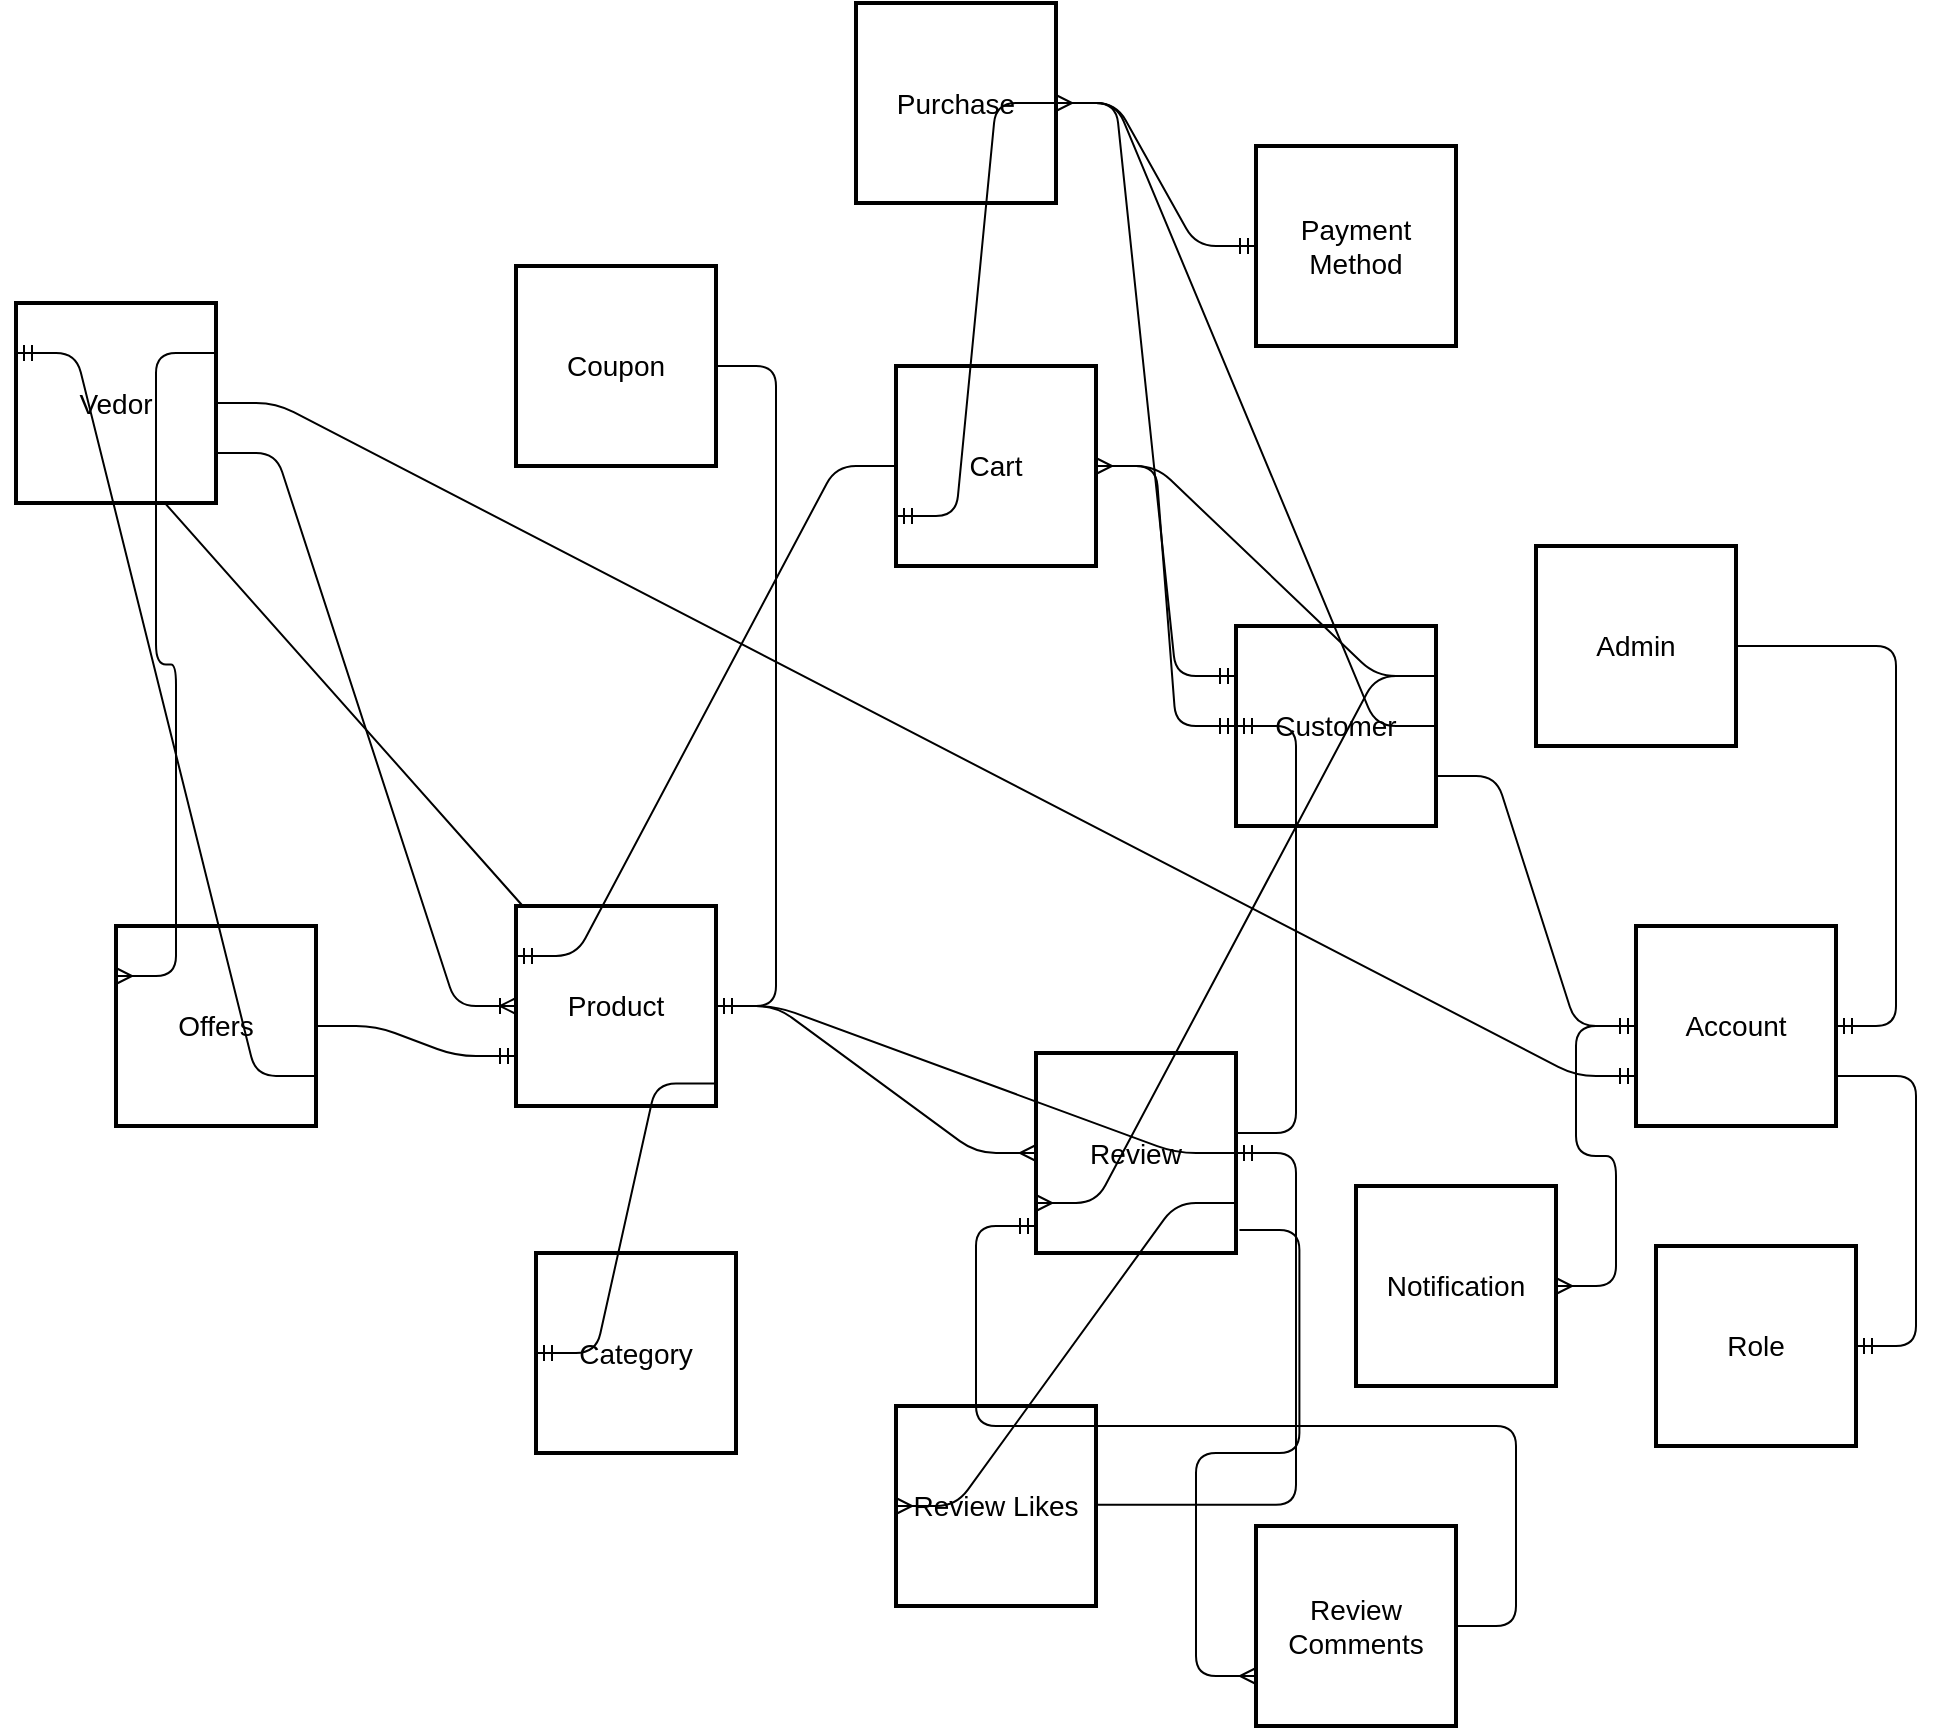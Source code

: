 <mxfile version="11.0.0" type="device"><diagram name="Page-1" id="e56a1550-8fbb-45ad-956c-1786394a9013"><mxGraphModel dx="1030" dy="1633" grid="1" gridSize="10" guides="1" tooltips="1" connect="1" arrows="1" fold="1" page="1" pageScale="1" pageWidth="1100" pageHeight="850" background="#ffffff" math="0" shadow="0"><root><mxCell id="0"/><mxCell id="1" parent="0"/><mxCell id="DLS9Mcrm1oblqEPkGfSg-24" value="" style="edgeStyle=entityRelationEdgeStyle;fontSize=12;html=1;endArrow=ERmandOne;exitX=1;exitY=0.75;exitDx=0;exitDy=0;entryX=0;entryY=0.5;entryDx=0;entryDy=0;" edge="1" parent="1" source="DLS9Mcrm1oblqEPkGfSg-14" target="DLS9Mcrm1oblqEPkGfSg-13"><mxGeometry width="100" height="100" relative="1" as="geometry"><mxPoint x="590" y="280" as="sourcePoint"/><mxPoint x="170" y="630" as="targetPoint"/></mxGeometry></mxCell><mxCell id="DLS9Mcrm1oblqEPkGfSg-1" value="Admin" style="strokeWidth=2;whiteSpace=wrap;html=1;align=center;fontSize=14;" vertex="1" parent="1"><mxGeometry x="980" y="20" width="100" height="100" as="geometry"/></mxCell><mxCell id="DLS9Mcrm1oblqEPkGfSg-2" value="Offers" style="strokeWidth=2;whiteSpace=wrap;html=1;align=center;fontSize=14;" vertex="1" parent="1"><mxGeometry x="270" y="210" width="100" height="100" as="geometry"/></mxCell><mxCell id="DLS9Mcrm1oblqEPkGfSg-3" value="Account" style="strokeWidth=2;whiteSpace=wrap;html=1;align=center;fontSize=14;" vertex="1" parent="1"><mxGeometry x="1030" y="210" width="100" height="100" as="geometry"/></mxCell><mxCell id="DLS9Mcrm1oblqEPkGfSg-4" value="Notification" style="strokeWidth=2;whiteSpace=wrap;html=1;align=center;fontSize=14;" vertex="1" parent="1"><mxGeometry x="890" y="340" width="100" height="100" as="geometry"/></mxCell><mxCell id="DLS9Mcrm1oblqEPkGfSg-5" value="Coupon" style="strokeWidth=2;whiteSpace=wrap;html=1;align=center;fontSize=14;" vertex="1" parent="1"><mxGeometry x="470" y="-120" width="100" height="100" as="geometry"/></mxCell><mxCell id="DLS9Mcrm1oblqEPkGfSg-6" value="Purchase" style="strokeWidth=2;whiteSpace=wrap;html=1;align=center;fontSize=14;" vertex="1" parent="1"><mxGeometry x="640" y="-251.5" width="100" height="100" as="geometry"/></mxCell><mxCell id="DLS9Mcrm1oblqEPkGfSg-7" value="Payment Method" style="strokeWidth=2;whiteSpace=wrap;html=1;align=center;fontSize=14;" vertex="1" parent="1"><mxGeometry x="840" y="-180" width="100" height="100" as="geometry"/></mxCell><mxCell id="DLS9Mcrm1oblqEPkGfSg-8" value="Review Comments" style="strokeWidth=2;whiteSpace=wrap;html=1;align=center;fontSize=14;" vertex="1" parent="1"><mxGeometry x="840" y="510" width="100" height="100" as="geometry"/></mxCell><mxCell id="DLS9Mcrm1oblqEPkGfSg-9" value="Cart" style="strokeWidth=2;whiteSpace=wrap;html=1;align=center;fontSize=14;" vertex="1" parent="1"><mxGeometry x="660" y="-70" width="100" height="100" as="geometry"/></mxCell><mxCell id="DLS9Mcrm1oblqEPkGfSg-10" value="Review Likes" style="strokeWidth=2;whiteSpace=wrap;html=1;align=center;fontSize=14;" vertex="1" parent="1"><mxGeometry x="660" y="450" width="100" height="100" as="geometry"/></mxCell><mxCell id="DLS9Mcrm1oblqEPkGfSg-11" value="Role" style="strokeWidth=2;whiteSpace=wrap;html=1;align=center;fontSize=14;" vertex="1" parent="1"><mxGeometry x="1040" y="370" width="100" height="100" as="geometry"/></mxCell><mxCell id="DLS9Mcrm1oblqEPkGfSg-12" value="Category" style="strokeWidth=2;whiteSpace=wrap;html=1;align=center;fontSize=14;" vertex="1" parent="1"><mxGeometry x="480" y="373.5" width="100" height="100" as="geometry"/></mxCell><mxCell id="DLS9Mcrm1oblqEPkGfSg-13" value="Vedor" style="strokeWidth=2;whiteSpace=wrap;html=1;align=center;fontSize=14;" vertex="1" parent="1"><mxGeometry x="220" y="-101.5" width="100" height="100" as="geometry"/></mxCell><mxCell id="DLS9Mcrm1oblqEPkGfSg-14" value="Product" style="strokeWidth=2;whiteSpace=wrap;html=1;align=center;fontSize=14;" vertex="1" parent="1"><mxGeometry x="470" y="200" width="100" height="100" as="geometry"/></mxCell><mxCell id="DLS9Mcrm1oblqEPkGfSg-15" value="Review" style="strokeWidth=2;whiteSpace=wrap;html=1;align=center;fontSize=14;" vertex="1" parent="1"><mxGeometry x="730" y="273.5" width="100" height="100" as="geometry"/></mxCell><mxCell id="DLS9Mcrm1oblqEPkGfSg-16" value="Customer" style="strokeWidth=2;whiteSpace=wrap;html=1;align=center;fontSize=14;" vertex="1" parent="1"><mxGeometry x="830" y="60" width="100" height="100" as="geometry"/></mxCell><mxCell id="DLS9Mcrm1oblqEPkGfSg-17" value="" style="edgeStyle=entityRelationEdgeStyle;fontSize=12;html=1;endArrow=ERmandOne;" edge="1" parent="1" source="DLS9Mcrm1oblqEPkGfSg-1" target="DLS9Mcrm1oblqEPkGfSg-3"><mxGeometry width="100" height="100" relative="1" as="geometry"><mxPoint x="280" y="680" as="sourcePoint"/><mxPoint x="1020" y="140" as="targetPoint"/></mxGeometry></mxCell><mxCell id="DLS9Mcrm1oblqEPkGfSg-20" value="" style="edgeStyle=entityRelationEdgeStyle;fontSize=12;html=1;endArrow=ERmandOne;exitX=1;exitY=0.75;exitDx=0;exitDy=0;" edge="1" parent="1" source="DLS9Mcrm1oblqEPkGfSg-3" target="DLS9Mcrm1oblqEPkGfSg-11"><mxGeometry width="100" height="100" relative="1" as="geometry"><mxPoint x="950" y="610" as="sourcePoint"/><mxPoint x="1050" y="510" as="targetPoint"/></mxGeometry></mxCell><mxCell id="DLS9Mcrm1oblqEPkGfSg-21" value="" style="edgeStyle=entityRelationEdgeStyle;fontSize=12;html=1;endArrow=ERmandOne;exitX=1;exitY=0.75;exitDx=0;exitDy=0;entryX=0;entryY=0.5;entryDx=0;entryDy=0;" edge="1" parent="1" source="DLS9Mcrm1oblqEPkGfSg-16" target="DLS9Mcrm1oblqEPkGfSg-3"><mxGeometry width="100" height="100" relative="1" as="geometry"><mxPoint x="910" y="240" as="sourcePoint"/><mxPoint x="1010" y="140" as="targetPoint"/></mxGeometry></mxCell><mxCell id="DLS9Mcrm1oblqEPkGfSg-22" value="" style="edgeStyle=entityRelationEdgeStyle;fontSize=12;html=1;endArrow=ERmandOne;entryX=0;entryY=0.75;entryDx=0;entryDy=0;" edge="1" parent="1" source="DLS9Mcrm1oblqEPkGfSg-13" target="DLS9Mcrm1oblqEPkGfSg-3"><mxGeometry width="100" height="100" relative="1" as="geometry"><mxPoint x="670" y="260" as="sourcePoint"/><mxPoint x="770" y="160" as="targetPoint"/></mxGeometry></mxCell><mxCell id="DLS9Mcrm1oblqEPkGfSg-23" value="" style="edgeStyle=entityRelationEdgeStyle;fontSize=12;html=1;endArrow=ERoneToMany;exitX=1;exitY=0.75;exitDx=0;exitDy=0;entryX=0;entryY=0.5;entryDx=0;entryDy=0;" edge="1" parent="1" source="DLS9Mcrm1oblqEPkGfSg-13" target="DLS9Mcrm1oblqEPkGfSg-14"><mxGeometry width="100" height="100" relative="1" as="geometry"><mxPoint x="110" y="730" as="sourcePoint"/><mxPoint x="210" y="630" as="targetPoint"/></mxGeometry></mxCell><mxCell id="DLS9Mcrm1oblqEPkGfSg-27" value="" style="edgeStyle=entityRelationEdgeStyle;fontSize=12;html=1;endArrow=ERmandOne;exitX=1;exitY=0.887;exitDx=0;exitDy=0;exitPerimeter=0;entryX=0;entryY=0.5;entryDx=0;entryDy=0;" edge="1" parent="1" source="DLS9Mcrm1oblqEPkGfSg-14" target="DLS9Mcrm1oblqEPkGfSg-12"><mxGeometry width="100" height="100" relative="1" as="geometry"><mxPoint x="70" y="730" as="sourcePoint"/><mxPoint x="170" y="630" as="targetPoint"/></mxGeometry></mxCell><mxCell id="DLS9Mcrm1oblqEPkGfSg-28" value="" style="edgeStyle=entityRelationEdgeStyle;fontSize=12;html=1;endArrow=ERmandOne;exitX=1;exitY=0.4;exitDx=0;exitDy=0;exitPerimeter=0;entryX=0;entryY=0.5;entryDx=0;entryDy=0;" edge="1" parent="1" source="DLS9Mcrm1oblqEPkGfSg-15" target="DLS9Mcrm1oblqEPkGfSg-16"><mxGeometry width="100" height="100" relative="1" as="geometry"><mxPoint x="40" y="800" as="sourcePoint"/><mxPoint x="140" y="700" as="targetPoint"/></mxGeometry></mxCell><mxCell id="DLS9Mcrm1oblqEPkGfSg-29" value="" style="edgeStyle=entityRelationEdgeStyle;fontSize=12;html=1;endArrow=ERmandOne;exitX=1;exitY=0.5;exitDx=0;exitDy=0;" edge="1" parent="1" source="DLS9Mcrm1oblqEPkGfSg-15" target="DLS9Mcrm1oblqEPkGfSg-14"><mxGeometry width="100" height="100" relative="1" as="geometry"><mxPoint x="40" y="800" as="sourcePoint"/><mxPoint x="140" y="700" as="targetPoint"/></mxGeometry></mxCell><mxCell id="DLS9Mcrm1oblqEPkGfSg-31" value="" style="edgeStyle=entityRelationEdgeStyle;fontSize=12;html=1;endArrow=ERmany;entryX=0;entryY=0.5;entryDx=0;entryDy=0;" edge="1" parent="1" source="DLS9Mcrm1oblqEPkGfSg-14" target="DLS9Mcrm1oblqEPkGfSg-15"><mxGeometry width="100" height="100" relative="1" as="geometry"><mxPoint x="40" y="800" as="sourcePoint"/><mxPoint x="140" y="700" as="targetPoint"/></mxGeometry></mxCell><mxCell id="DLS9Mcrm1oblqEPkGfSg-32" value="" style="edgeStyle=entityRelationEdgeStyle;fontSize=12;html=1;endArrow=ERmany;exitX=1;exitY=0.25;exitDx=0;exitDy=0;entryX=0;entryY=0.75;entryDx=0;entryDy=0;" edge="1" parent="1" source="DLS9Mcrm1oblqEPkGfSg-16" target="DLS9Mcrm1oblqEPkGfSg-15"><mxGeometry width="100" height="100" relative="1" as="geometry"><mxPoint x="40" y="800" as="sourcePoint"/><mxPoint x="140" y="700" as="targetPoint"/></mxGeometry></mxCell><mxCell id="DLS9Mcrm1oblqEPkGfSg-33" value="" style="edgeStyle=entityRelationEdgeStyle;fontSize=12;html=1;endArrow=ERmandOne;exitX=1;exitY=0.5;exitDx=0;exitDy=0;" edge="1" parent="1" target="DLS9Mcrm1oblqEPkGfSg-15"><mxGeometry width="100" height="100" relative="1" as="geometry"><mxPoint x="759" y="499.333" as="sourcePoint"/><mxPoint x="940" y="370" as="targetPoint"/></mxGeometry></mxCell><mxCell id="DLS9Mcrm1oblqEPkGfSg-34" value="" style="edgeStyle=entityRelationEdgeStyle;fontSize=12;html=1;endArrow=ERmandOne;exitX=1;exitY=0.5;exitDx=0;exitDy=0;" edge="1" parent="1" source="DLS9Mcrm1oblqEPkGfSg-8"><mxGeometry width="100" height="100" relative="1" as="geometry"><mxPoint x="40" y="800" as="sourcePoint"/><mxPoint x="730" y="360" as="targetPoint"/></mxGeometry></mxCell><mxCell id="DLS9Mcrm1oblqEPkGfSg-35" value="" style="edgeStyle=entityRelationEdgeStyle;fontSize=12;html=1;endArrow=ERmany;exitX=1;exitY=0.75;exitDx=0;exitDy=0;entryX=0;entryY=0.5;entryDx=0;entryDy=0;" edge="1" parent="1" source="DLS9Mcrm1oblqEPkGfSg-15" target="DLS9Mcrm1oblqEPkGfSg-10"><mxGeometry width="100" height="100" relative="1" as="geometry"><mxPoint x="40" y="800" as="sourcePoint"/><mxPoint x="140" y="700" as="targetPoint"/></mxGeometry></mxCell><mxCell id="DLS9Mcrm1oblqEPkGfSg-36" value="" style="edgeStyle=entityRelationEdgeStyle;fontSize=12;html=1;endArrow=ERmany;entryX=0;entryY=0.75;entryDx=0;entryDy=0;exitX=1.017;exitY=0.885;exitDx=0;exitDy=0;exitPerimeter=0;" edge="1" parent="1" source="DLS9Mcrm1oblqEPkGfSg-15" target="DLS9Mcrm1oblqEPkGfSg-8"><mxGeometry width="100" height="100" relative="1" as="geometry"><mxPoint x="840" y="340" as="sourcePoint"/><mxPoint x="140" y="700" as="targetPoint"/></mxGeometry></mxCell><mxCell id="DLS9Mcrm1oblqEPkGfSg-37" value="" style="edgeStyle=entityRelationEdgeStyle;fontSize=12;html=1;endArrow=ERmany;" edge="1" parent="1" source="DLS9Mcrm1oblqEPkGfSg-3" target="DLS9Mcrm1oblqEPkGfSg-4"><mxGeometry width="100" height="100" relative="1" as="geometry"><mxPoint x="1140" y="280" as="sourcePoint"/><mxPoint x="1040" y="340" as="targetPoint"/></mxGeometry></mxCell><mxCell id="DLS9Mcrm1oblqEPkGfSg-38" value="" style="edgeStyle=entityRelationEdgeStyle;fontSize=12;html=1;endArrow=ERmany;exitX=1;exitY=0.25;exitDx=0;exitDy=0;entryX=0;entryY=0.25;entryDx=0;entryDy=0;" edge="1" parent="1" source="DLS9Mcrm1oblqEPkGfSg-13" target="DLS9Mcrm1oblqEPkGfSg-2"><mxGeometry width="100" height="100" relative="1" as="geometry"><mxPoint x="330" y="390" as="sourcePoint"/><mxPoint x="140" y="700" as="targetPoint"/></mxGeometry></mxCell><mxCell id="DLS9Mcrm1oblqEPkGfSg-39" value="" style="edgeStyle=entityRelationEdgeStyle;fontSize=12;html=1;endArrow=ERmandOne;exitX=1;exitY=0.5;exitDx=0;exitDy=0;entryX=0;entryY=0.75;entryDx=0;entryDy=0;" edge="1" parent="1" source="DLS9Mcrm1oblqEPkGfSg-2" target="DLS9Mcrm1oblqEPkGfSg-14"><mxGeometry width="100" height="100" relative="1" as="geometry"><mxPoint x="40" y="800" as="sourcePoint"/><mxPoint x="140" y="700" as="targetPoint"/></mxGeometry></mxCell><mxCell id="DLS9Mcrm1oblqEPkGfSg-40" value="" style="edgeStyle=entityRelationEdgeStyle;fontSize=12;html=1;endArrow=ERmandOne;exitX=1;exitY=0.75;exitDx=0;exitDy=0;entryX=0;entryY=0.25;entryDx=0;entryDy=0;" edge="1" parent="1" source="DLS9Mcrm1oblqEPkGfSg-2" target="DLS9Mcrm1oblqEPkGfSg-13"><mxGeometry width="100" height="100" relative="1" as="geometry"><mxPoint x="390" y="290" as="sourcePoint"/><mxPoint x="140" y="700" as="targetPoint"/></mxGeometry></mxCell><mxCell id="DLS9Mcrm1oblqEPkGfSg-41" value="" style="edgeStyle=entityRelationEdgeStyle;fontSize=12;html=1;endArrow=ERmandOne;exitX=1;exitY=0.5;exitDx=0;exitDy=0;" edge="1" parent="1" source="DLS9Mcrm1oblqEPkGfSg-9" target="DLS9Mcrm1oblqEPkGfSg-16"><mxGeometry width="100" height="100" relative="1" as="geometry"><mxPoint x="40" y="800" as="sourcePoint"/><mxPoint x="140" y="700" as="targetPoint"/></mxGeometry></mxCell><mxCell id="DLS9Mcrm1oblqEPkGfSg-43" value="" style="edgeStyle=entityRelationEdgeStyle;fontSize=12;html=1;endArrow=ERmandOne;entryX=0;entryY=0.25;entryDx=0;entryDy=0;" edge="1" parent="1" source="DLS9Mcrm1oblqEPkGfSg-9" target="DLS9Mcrm1oblqEPkGfSg-14"><mxGeometry width="100" height="100" relative="1" as="geometry"><mxPoint x="40" y="800" as="sourcePoint"/><mxPoint x="660" y="230" as="targetPoint"/></mxGeometry></mxCell><mxCell id="DLS9Mcrm1oblqEPkGfSg-44" value="" style="edgeStyle=entityRelationEdgeStyle;fontSize=12;html=1;endArrow=ERmany;exitX=1;exitY=0.25;exitDx=0;exitDy=0;" edge="1" parent="1" source="DLS9Mcrm1oblqEPkGfSg-16" target="DLS9Mcrm1oblqEPkGfSg-9"><mxGeometry width="100" height="100" relative="1" as="geometry"><mxPoint x="820" y="70" as="sourcePoint"/><mxPoint x="140" y="700" as="targetPoint"/></mxGeometry></mxCell><mxCell id="DLS9Mcrm1oblqEPkGfSg-45" value="" style="edgeStyle=entityRelationEdgeStyle;fontSize=12;html=1;endArrow=ERmandOne;exitX=1;exitY=0.5;exitDx=0;exitDy=0;entryX=0;entryY=0.5;entryDx=0;entryDy=0;" edge="1" parent="1" source="DLS9Mcrm1oblqEPkGfSg-6" target="DLS9Mcrm1oblqEPkGfSg-7"><mxGeometry width="100" height="100" relative="1" as="geometry"><mxPoint x="820" y="-90" as="sourcePoint"/><mxPoint x="140" y="630" as="targetPoint"/></mxGeometry></mxCell><mxCell id="DLS9Mcrm1oblqEPkGfSg-46" value="" style="edgeStyle=entityRelationEdgeStyle;fontSize=12;html=1;endArrow=ERmandOne;exitX=1;exitY=0.5;exitDx=0;exitDy=0;entryX=0;entryY=0.75;entryDx=0;entryDy=0;" edge="1" parent="1" source="DLS9Mcrm1oblqEPkGfSg-6" target="DLS9Mcrm1oblqEPkGfSg-9"><mxGeometry width="100" height="100" relative="1" as="geometry"><mxPoint x="40" y="730" as="sourcePoint"/><mxPoint x="140" y="630" as="targetPoint"/></mxGeometry></mxCell><mxCell id="DLS9Mcrm1oblqEPkGfSg-47" value="" style="edgeStyle=entityRelationEdgeStyle;fontSize=12;html=1;endArrow=ERmandOne;exitX=1;exitY=0.5;exitDx=0;exitDy=0;entryX=0;entryY=0.25;entryDx=0;entryDy=0;" edge="1" parent="1" source="DLS9Mcrm1oblqEPkGfSg-6" target="DLS9Mcrm1oblqEPkGfSg-16"><mxGeometry width="100" height="100" relative="1" as="geometry"><mxPoint x="40" y="730" as="sourcePoint"/><mxPoint x="140" y="630" as="targetPoint"/></mxGeometry></mxCell><mxCell id="DLS9Mcrm1oblqEPkGfSg-48" value="" style="edgeStyle=entityRelationEdgeStyle;fontSize=12;html=1;endArrow=ERmany;exitX=1;exitY=0.5;exitDx=0;exitDy=0;" edge="1" parent="1" source="DLS9Mcrm1oblqEPkGfSg-16" target="DLS9Mcrm1oblqEPkGfSg-6"><mxGeometry width="100" height="100" relative="1" as="geometry"><mxPoint x="40" y="730" as="sourcePoint"/><mxPoint x="570" y="-140" as="targetPoint"/></mxGeometry></mxCell><mxCell id="DLS9Mcrm1oblqEPkGfSg-49" value="" style="edgeStyle=entityRelationEdgeStyle;fontSize=12;html=1;endArrow=ERmandOne;" edge="1" parent="1" source="DLS9Mcrm1oblqEPkGfSg-5" target="DLS9Mcrm1oblqEPkGfSg-14"><mxGeometry width="100" height="100" relative="1" as="geometry"><mxPoint x="180" y="730" as="sourcePoint"/><mxPoint x="280" y="630" as="targetPoint"/></mxGeometry></mxCell></root></mxGraphModel></diagram></mxfile>